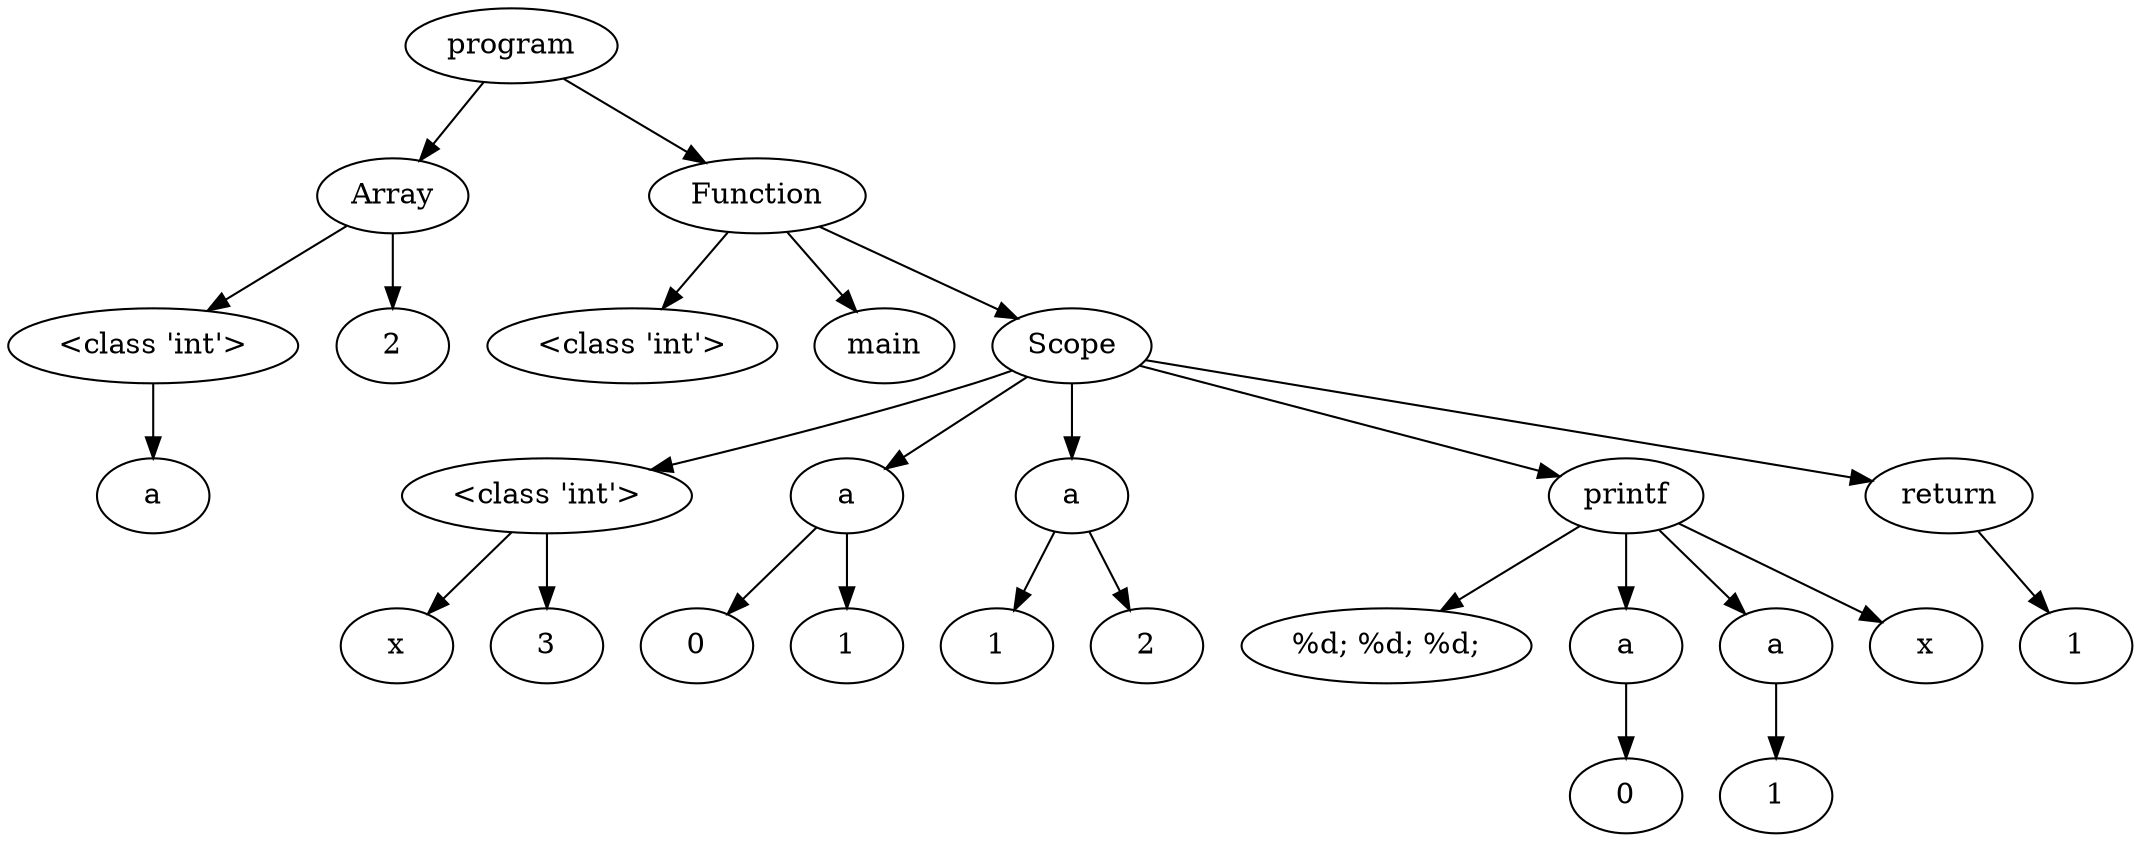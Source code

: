 digraph G { 
"<AST.AST object at 0x000002355EF6F9D0> (0)"[label="program"]
"<AST.ASTArray object at 0x000002355EF6FB20> (1)"[label="Array"]
"<AST.AST object at 0x000002355EF6F9D0> (0)"->"<AST.ASTArray object at 0x000002355EF6FB20> (1)"
"<AST.ASTArray object at 0x000002355EF6FB20> (1)"[label="Array"]
"<AST.ASTDataType object at 0x000002355EF6F1F0> (2)"[label="<class 'int'>"]
"<AST.ASTArray object at 0x000002355EF6FB20> (1)"->"<AST.ASTDataType object at 0x000002355EF6F1F0> (2)"
"<AST.ASTDataType object at 0x000002355EF6F1F0> (2)"[label="<class 'int'>"]
"<AST.ASTVariable object at 0x000002355EF6FAC0> (3)"[label="a"]
"<AST.ASTDataType object at 0x000002355EF6F1F0> (2)"->"<AST.ASTVariable object at 0x000002355EF6FAC0> (3)"
"<AST.ASTArrayLength object at 0x000002355EF6F4F0> (2)"[label="2"]
"<AST.ASTArray object at 0x000002355EF6FB20> (1)"->"<AST.ASTArrayLength object at 0x000002355EF6F4F0> (2)"
"<AST.ASTFunction object at 0x000002355EF83A60> (1)"[label="Function"]
"<AST.AST object at 0x000002355EF6F9D0> (0)"->"<AST.ASTFunction object at 0x000002355EF83A60> (1)"
"<AST.ASTFunction object at 0x000002355EF83A60> (1)"[label="Function"]
"<AST.ASTDataType object at 0x000002355EF83C70> (2)"[label="<class 'int'>"]
"<AST.ASTFunction object at 0x000002355EF83A60> (1)"->"<AST.ASTDataType object at 0x000002355EF83C70> (2)"
"<AST.ASTFunctionName object at 0x000002355EF83130> (2)"[label="main"]
"<AST.ASTFunction object at 0x000002355EF83A60> (1)"->"<AST.ASTFunctionName object at 0x000002355EF83130> (2)"
"<AST.ASTScope object at 0x000002355EF83490> (2)"[label="Scope"]
"<AST.ASTFunction object at 0x000002355EF83A60> (1)"->"<AST.ASTScope object at 0x000002355EF83490> (2)"
"<AST.ASTScope object at 0x000002355EF83490> (2)"[label="Scope"]
"<AST.ASTDataType object at 0x000002355EF83DF0> (3)"[label="<class 'int'>"]
"<AST.ASTScope object at 0x000002355EF83490> (2)"->"<AST.ASTDataType object at 0x000002355EF83DF0> (3)"
"<AST.ASTDataType object at 0x000002355EF83DF0> (3)"[label="<class 'int'>"]
"<AST.ASTVariable object at 0x000002355EF83C10> (4)"[label="x"]
"<AST.ASTDataType object at 0x000002355EF83DF0> (3)"->"<AST.ASTVariable object at 0x000002355EF83C10> (4)"
"<AST.ASTInt object at 0x000002355EF83EE0> (4)"[label="3"]
"<AST.ASTDataType object at 0x000002355EF83DF0> (3)"->"<AST.ASTInt object at 0x000002355EF83EE0> (4)"
"<AST.ASTVariable object at 0x000002355EF83610> (3)"[label="a"]
"<AST.ASTScope object at 0x000002355EF83490> (2)"->"<AST.ASTVariable object at 0x000002355EF83610> (3)"
"<AST.ASTVariable object at 0x000002355EF83610> (3)"[label="a"]
"<AST.ASTArrayIndex object at 0x000002355EF831C0> (4)"[label="0"]
"<AST.ASTVariable object at 0x000002355EF83610> (3)"->"<AST.ASTArrayIndex object at 0x000002355EF831C0> (4)"
"<AST.ASTInt object at 0x000002355EF83370> (4)"[label="1"]
"<AST.ASTVariable object at 0x000002355EF83610> (3)"->"<AST.ASTInt object at 0x000002355EF83370> (4)"
"<AST.ASTVariable object at 0x000002355EF83B20> (3)"[label="a"]
"<AST.ASTScope object at 0x000002355EF83490> (2)"->"<AST.ASTVariable object at 0x000002355EF83B20> (3)"
"<AST.ASTVariable object at 0x000002355EF83B20> (3)"[label="a"]
"<AST.ASTArrayIndex object at 0x000002355EF83F70> (4)"[label="1"]
"<AST.ASTVariable object at 0x000002355EF83B20> (3)"->"<AST.ASTArrayIndex object at 0x000002355EF83F70> (4)"
"<AST.ASTInt object at 0x000002355EF731C0> (4)"[label="2"]
"<AST.ASTVariable object at 0x000002355EF83B20> (3)"->"<AST.ASTInt object at 0x000002355EF731C0> (4)"
"<AST.ASTPrintf object at 0x000002355EF73520> (3)"[label="printf"]
"<AST.ASTScope object at 0x000002355EF83490> (2)"->"<AST.ASTPrintf object at 0x000002355EF73520> (3)"
"<AST.ASTPrintf object at 0x000002355EF73520> (3)"[label="printf"]
"<AST.ASTText object at 0x000002355EF733A0> (4)"[label="%d; %d; %d;"]
"<AST.ASTPrintf object at 0x000002355EF73520> (3)"->"<AST.ASTText object at 0x000002355EF733A0> (4)"
"<AST.ASTVariable object at 0x000002355EF732E0> (4)"[label="a"]
"<AST.ASTPrintf object at 0x000002355EF73520> (3)"->"<AST.ASTVariable object at 0x000002355EF732E0> (4)"
"<AST.ASTVariable object at 0x000002355EF732E0> (4)"[label="a"]
"<AST.ASTArrayIndex object at 0x000002355EF73910> (5)"[label="0"]
"<AST.ASTVariable object at 0x000002355EF732E0> (4)"->"<AST.ASTArrayIndex object at 0x000002355EF73910> (5)"
"<AST.ASTVariable object at 0x000002355EF731F0> (4)"[label="a"]
"<AST.ASTPrintf object at 0x000002355EF73520> (3)"->"<AST.ASTVariable object at 0x000002355EF731F0> (4)"
"<AST.ASTVariable object at 0x000002355EF731F0> (4)"[label="a"]
"<AST.ASTArrayIndex object at 0x000002355EF73DF0> (5)"[label="1"]
"<AST.ASTVariable object at 0x000002355EF731F0> (4)"->"<AST.ASTArrayIndex object at 0x000002355EF73DF0> (5)"
"<AST.ASTVariable object at 0x000002355EF73F70> (4)"[label="x"]
"<AST.ASTPrintf object at 0x000002355EF73520> (3)"->"<AST.ASTVariable object at 0x000002355EF73F70> (4)"
"<AST.ASTReturn object at 0x000002355EF73D00> (3)"[label="return"]
"<AST.ASTScope object at 0x000002355EF83490> (2)"->"<AST.ASTReturn object at 0x000002355EF73D00> (3)"
"<AST.ASTReturn object at 0x000002355EF73D00> (3)"[label="return"]
"<AST.ASTInt object at 0x000002355EF73220> (4)"[label="1"]
"<AST.ASTReturn object at 0x000002355EF73D00> (3)"->"<AST.ASTInt object at 0x000002355EF73220> (4)"
}
